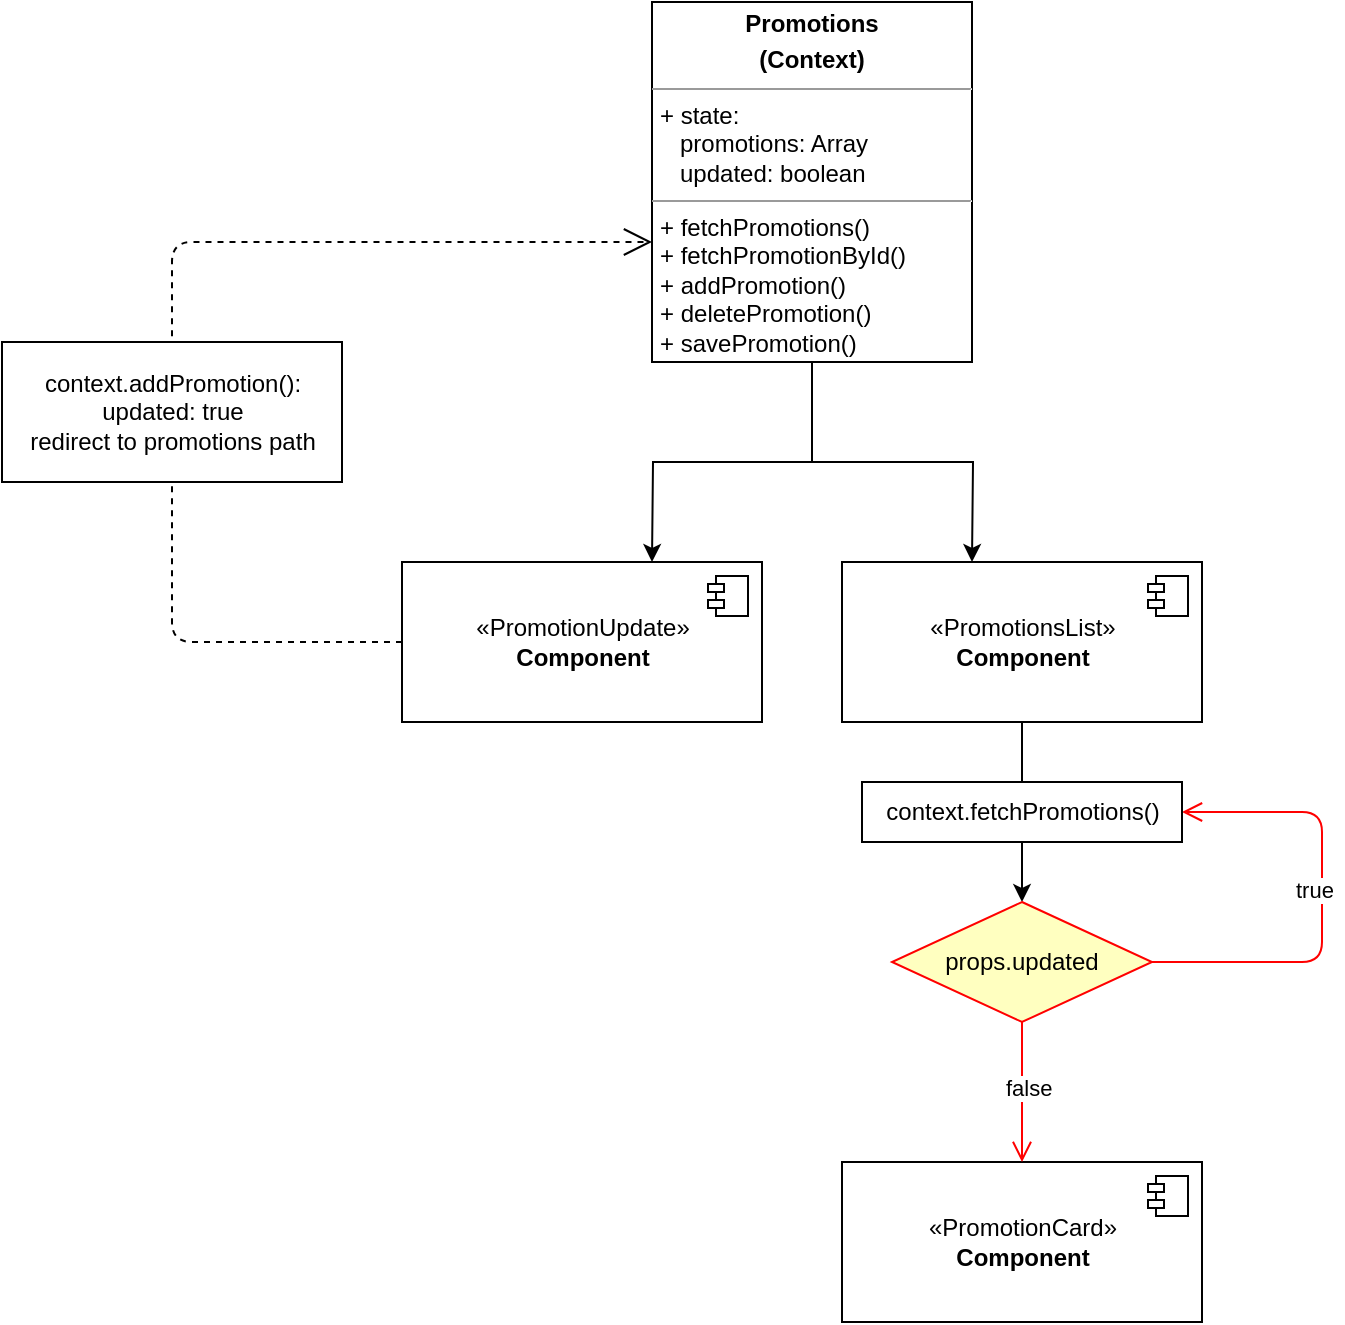 <mxfile version="10.6.3" type="github"><diagram id="2VxOjD3IooxiLgylQ2Bh" name="Page-1"><mxGraphModel dx="1634" dy="1113" grid="1" gridSize="10" guides="1" tooltips="1" connect="1" arrows="1" fold="1" page="1" pageScale="1" pageWidth="850" pageHeight="1100" math="0" shadow="0"><root><mxCell id="0"/><mxCell id="1" parent="0"/><mxCell id="xwfu-fWsPayXqeiGMSlk-3" style="edgeStyle=orthogonalEdgeStyle;rounded=0;orthogonalLoop=1;jettySize=auto;html=1;" parent="1" source="xwfu-fWsPayXqeiGMSlk-1" edge="1"><mxGeometry relative="1" as="geometry"><mxPoint x="345" y="440" as="targetPoint"/></mxGeometry></mxCell><mxCell id="xwfu-fWsPayXqeiGMSlk-4" style="edgeStyle=orthogonalEdgeStyle;rounded=0;orthogonalLoop=1;jettySize=auto;html=1;" parent="1" source="xwfu-fWsPayXqeiGMSlk-1" edge="1"><mxGeometry relative="1" as="geometry"><mxPoint x="505" y="440" as="targetPoint"/></mxGeometry></mxCell><mxCell id="xwfu-fWsPayXqeiGMSlk-1" value="&lt;p style=&quot;margin: 0px ; margin-top: 4px ; text-align: center&quot;&gt;&lt;b&gt;Promotions&lt;/b&gt;&lt;/p&gt;&lt;p style=&quot;margin: 0px ; margin-top: 4px ; text-align: center&quot;&gt;&lt;b&gt;(Context)&lt;/b&gt;&lt;/p&gt;&lt;hr size=&quot;1&quot;&gt;&lt;p style=&quot;margin: 0px ; margin-left: 4px&quot;&gt;+ state:&lt;/p&gt;&lt;p style=&quot;margin: 0px ; margin-left: 4px&quot;&gt;&amp;nbsp; &amp;nbsp;promotions: Array&lt;/p&gt;&lt;p style=&quot;margin: 0px ; margin-left: 4px&quot;&gt;&amp;nbsp; &amp;nbsp;updated: boolean&lt;/p&gt;&lt;hr size=&quot;1&quot;&gt;&lt;p style=&quot;margin: 0px ; margin-left: 4px&quot;&gt;+ fetchPromotions()&lt;/p&gt;&lt;p style=&quot;margin: 0px ; margin-left: 4px&quot;&gt;+ fetchPromotionById()&lt;/p&gt;&lt;p style=&quot;margin: 0px ; margin-left: 4px&quot;&gt;&lt;span&gt;+ addPromotion()&lt;/span&gt;&lt;/p&gt;&lt;p style=&quot;margin: 0px ; margin-left: 4px&quot;&gt;&lt;span&gt;+ deletePromotion()&lt;/span&gt;&lt;/p&gt;&lt;p style=&quot;margin: 0px ; margin-left: 4px&quot;&gt;&lt;span&gt;+ savePromotion()&lt;/span&gt;&lt;/p&gt;&lt;p&gt;&lt;br&gt;&lt;/p&gt;" style="verticalAlign=top;align=left;overflow=fill;fontSize=12;fontFamily=Helvetica;html=1;" parent="1" vertex="1"><mxGeometry x="345" y="160" width="160" height="180" as="geometry"/></mxCell><mxCell id="6gbvgxfJQdjfJJU35fNj-6" style="edgeStyle=orthogonalEdgeStyle;rounded=0;orthogonalLoop=1;jettySize=auto;html=1;entryX=0.5;entryY=0;entryDx=0;entryDy=0;" edge="1" parent="1" source="xwfu-fWsPayXqeiGMSlk-7" target="6gbvgxfJQdjfJJU35fNj-3"><mxGeometry relative="1" as="geometry"/></mxCell><mxCell id="xwfu-fWsPayXqeiGMSlk-7" value="«PromotionsList»&lt;br&gt;&lt;b&gt;Component&lt;/b&gt;" style="html=1;" parent="1" vertex="1"><mxGeometry x="440" y="440" width="180" height="80" as="geometry"/></mxCell><mxCell id="xwfu-fWsPayXqeiGMSlk-8" value="" style="shape=component;jettyWidth=8;jettyHeight=4;" parent="xwfu-fWsPayXqeiGMSlk-7" vertex="1"><mxGeometry x="1" width="20" height="20" relative="1" as="geometry"><mxPoint x="-27" y="7" as="offset"/></mxGeometry></mxCell><mxCell id="xwfu-fWsPayXqeiGMSlk-9" value="«PromotionUpdate»&lt;br&gt;&lt;b&gt;Component&lt;/b&gt;" style="html=1;" parent="1" vertex="1"><mxGeometry x="220" y="440" width="180" height="80" as="geometry"/></mxCell><mxCell id="xwfu-fWsPayXqeiGMSlk-10" value="" style="shape=component;jettyWidth=8;jettyHeight=4;" parent="xwfu-fWsPayXqeiGMSlk-9" vertex="1"><mxGeometry x="1" width="20" height="20" relative="1" as="geometry"><mxPoint x="-27" y="7" as="offset"/></mxGeometry></mxCell><mxCell id="xwfu-fWsPayXqeiGMSlk-11" value="«PromotionCard»&lt;br&gt;&lt;b&gt;Component&lt;/b&gt;" style="html=1;" parent="1" vertex="1"><mxGeometry x="440" y="740" width="180" height="80" as="geometry"/></mxCell><mxCell id="xwfu-fWsPayXqeiGMSlk-12" value="" style="shape=component;jettyWidth=8;jettyHeight=4;" parent="xwfu-fWsPayXqeiGMSlk-11" vertex="1"><mxGeometry x="1" width="20" height="20" relative="1" as="geometry"><mxPoint x="-27" y="7" as="offset"/></mxGeometry></mxCell><mxCell id="xwfu-fWsPayXqeiGMSlk-14" style="edgeStyle=orthogonalEdgeStyle;rounded=0;orthogonalLoop=1;jettySize=auto;html=1;exitX=0.5;exitY=1;exitDx=0;exitDy=0;" parent="1" source="xwfu-fWsPayXqeiGMSlk-7" target="xwfu-fWsPayXqeiGMSlk-7" edge="1"><mxGeometry relative="1" as="geometry"/></mxCell><mxCell id="6gbvgxfJQdjfJJU35fNj-1" value="" style="endArrow=open;endSize=12;dashed=1;html=1;exitX=0;exitY=0.5;exitDx=0;exitDy=0;" edge="1" parent="1" source="xwfu-fWsPayXqeiGMSlk-9"><mxGeometry x="-0.36" width="160" relative="1" as="geometry"><mxPoint x="165" y="580" as="sourcePoint"/><mxPoint x="345" y="280" as="targetPoint"/><Array as="points"><mxPoint x="105" y="480"/><mxPoint x="105" y="280"/></Array><mxPoint as="offset"/></mxGeometry></mxCell><mxCell id="6gbvgxfJQdjfJJU35fNj-3" value="props.updated" style="rhombus;whiteSpace=wrap;html=1;fillColor=#ffffc0;strokeColor=#ff0000;" vertex="1" parent="1"><mxGeometry x="465" y="610" width="130" height="60" as="geometry"/></mxCell><mxCell id="6gbvgxfJQdjfJJU35fNj-4" value="true" style="edgeStyle=orthogonalEdgeStyle;html=1;align=left;verticalAlign=bottom;endArrow=open;endSize=8;strokeColor=#ff0000;entryX=1;entryY=0.5;entryDx=0;entryDy=0;" edge="1" source="6gbvgxfJQdjfJJU35fNj-3" parent="1" target="6gbvgxfJQdjfJJU35fNj-7"><mxGeometry x="-0.021" y="15" relative="1" as="geometry"><mxPoint x="335" y="710" as="targetPoint"/><Array as="points"><mxPoint x="680" y="640"/><mxPoint x="680" y="565"/></Array><mxPoint as="offset"/></mxGeometry></mxCell><mxCell id="6gbvgxfJQdjfJJU35fNj-5" value="false&lt;br&gt;" style="edgeStyle=orthogonalEdgeStyle;html=1;align=left;verticalAlign=top;endArrow=open;endSize=8;strokeColor=#ff0000;entryX=0.5;entryY=0;entryDx=0;entryDy=0;" edge="1" source="6gbvgxfJQdjfJJU35fNj-3" parent="1" target="xwfu-fWsPayXqeiGMSlk-11"><mxGeometry x="-0.429" y="-10" relative="1" as="geometry"><mxPoint x="130" y="790" as="targetPoint"/><Array as="points"><mxPoint x="530" y="670"/><mxPoint x="530" y="670"/></Array><mxPoint as="offset"/></mxGeometry></mxCell><mxCell id="6gbvgxfJQdjfJJU35fNj-7" value="context.fetchPromotions()" style="html=1;" vertex="1" parent="1"><mxGeometry x="450" y="550" width="160" height="30" as="geometry"/></mxCell><mxCell id="6gbvgxfJQdjfJJU35fNj-8" value="&lt;span&gt;context.addPromotion():&lt;/span&gt;&lt;br&gt;&lt;span&gt;updated: true&lt;/span&gt;&lt;br&gt;&lt;span&gt;redirect to promotions path&lt;/span&gt;" style="html=1;" vertex="1" parent="1"><mxGeometry x="20" y="330" width="170" height="70" as="geometry"/></mxCell></root></mxGraphModel></diagram></mxfile>